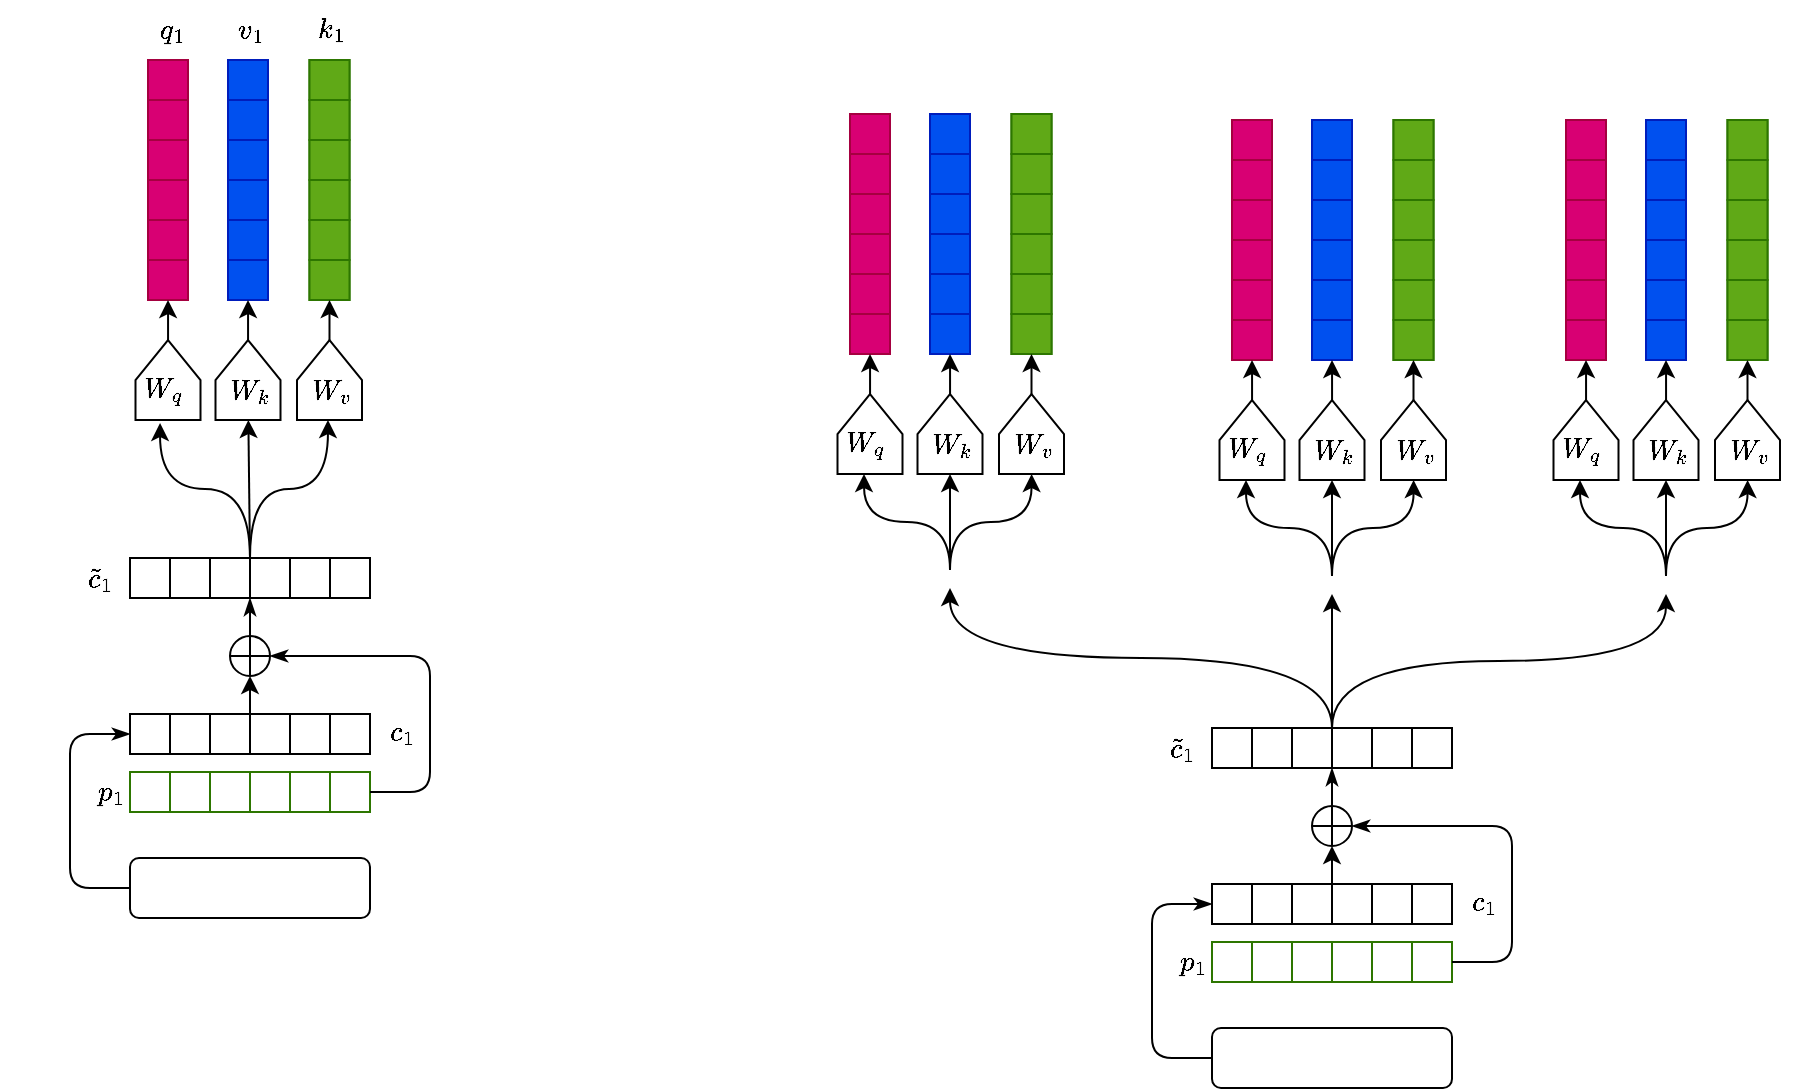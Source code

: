 <mxfile>
    <diagram id="0hqk3zeWQtQj_Qt4gPwC" name="Page-1">
        <mxGraphModel dx="3048" dy="613" grid="0" gridSize="10" guides="1" tooltips="1" connect="1" arrows="1" fold="1" page="1" pageScale="1" pageWidth="850" pageHeight="1100" math="1" shadow="0">
            <root>
                <mxCell id="0"/>
                <mxCell id="1" parent="0"/>
                <mxCell id="57" value="" style="verticalLabelPosition=bottom;verticalAlign=top;html=1;shape=offPageConnector;rounded=0;size=0.5;strokeWidth=1;fillColor=none;rotation=-180;" parent="1" vertex="1">
                    <mxGeometry x="42.75" y="270" width="32.5" height="40" as="geometry"/>
                </mxCell>
                <mxCell id="25" style="edgeStyle=elbowEdgeStyle;html=1;entryX=0;entryY=0.5;entryDx=0;entryDy=0;endArrow=classicThin;endFill=1;exitX=0;exitY=0.5;exitDx=0;exitDy=0;" parent="1" source="2" target="3" edge="1">
                    <mxGeometry relative="1" as="geometry">
                        <Array as="points">
                            <mxPoint x="10" y="510"/>
                        </Array>
                    </mxGeometry>
                </mxCell>
                <mxCell id="2" value="" style="rounded=1;whiteSpace=wrap;html=1;" parent="1" vertex="1">
                    <mxGeometry x="40" y="529" width="120" height="30" as="geometry"/>
                </mxCell>
                <mxCell id="9" value="" style="group" parent="1" vertex="1" connectable="0">
                    <mxGeometry x="40" y="457" width="120" height="20" as="geometry"/>
                </mxCell>
                <mxCell id="3" value="" style="rounded=0;whiteSpace=wrap;html=1;" parent="9" vertex="1">
                    <mxGeometry width="20" height="20" as="geometry"/>
                </mxCell>
                <mxCell id="4" value="" style="rounded=0;whiteSpace=wrap;html=1;" parent="9" vertex="1">
                    <mxGeometry x="20" width="20" height="20" as="geometry"/>
                </mxCell>
                <mxCell id="5" value="" style="rounded=0;whiteSpace=wrap;html=1;" parent="9" vertex="1">
                    <mxGeometry x="40" width="20" height="20" as="geometry"/>
                </mxCell>
                <mxCell id="6" value="" style="rounded=0;whiteSpace=wrap;html=1;" parent="9" vertex="1">
                    <mxGeometry x="60" width="20" height="20" as="geometry"/>
                </mxCell>
                <mxCell id="7" value="" style="rounded=0;whiteSpace=wrap;html=1;" parent="9" vertex="1">
                    <mxGeometry x="80" width="20" height="20" as="geometry"/>
                </mxCell>
                <mxCell id="8" value="" style="rounded=0;whiteSpace=wrap;html=1;" parent="9" vertex="1">
                    <mxGeometry x="100" width="20" height="20" as="geometry"/>
                </mxCell>
                <mxCell id="10" value="" style="group;fillColor=none;fontColor=#ffffff;strokeColor=#2D7600;" parent="1" vertex="1" connectable="0">
                    <mxGeometry x="40" y="486" width="120" height="20" as="geometry"/>
                </mxCell>
                <mxCell id="11" value="" style="rounded=0;whiteSpace=wrap;html=1;fillColor=none;fontColor=#ffffff;strokeColor=#2D7600;" parent="10" vertex="1">
                    <mxGeometry width="20" height="20" as="geometry"/>
                </mxCell>
                <mxCell id="12" value="" style="rounded=0;whiteSpace=wrap;html=1;fillColor=none;fontColor=#ffffff;strokeColor=#2D7600;" parent="10" vertex="1">
                    <mxGeometry x="20" width="20" height="20" as="geometry"/>
                </mxCell>
                <mxCell id="13" value="" style="rounded=0;whiteSpace=wrap;html=1;fillColor=none;fontColor=#ffffff;strokeColor=#2D7600;" parent="10" vertex="1">
                    <mxGeometry x="40" width="20" height="20" as="geometry"/>
                </mxCell>
                <mxCell id="14" value="" style="rounded=0;whiteSpace=wrap;html=1;fillColor=none;fontColor=#ffffff;strokeColor=#2D7600;" parent="10" vertex="1">
                    <mxGeometry x="60" width="20" height="20" as="geometry"/>
                </mxCell>
                <mxCell id="15" value="" style="rounded=0;whiteSpace=wrap;html=1;fillColor=none;fontColor=#ffffff;strokeColor=#2D7600;" parent="10" vertex="1">
                    <mxGeometry x="80" width="20" height="20" as="geometry"/>
                </mxCell>
                <mxCell id="16" value="" style="rounded=0;whiteSpace=wrap;html=1;fillColor=none;fontColor=#ffffff;strokeColor=#2D7600;" parent="10" vertex="1">
                    <mxGeometry x="100" width="20" height="20" as="geometry"/>
                </mxCell>
                <mxCell id="20" value="" style="group" parent="1" vertex="1" connectable="0">
                    <mxGeometry x="90" y="418" width="20" height="20" as="geometry"/>
                </mxCell>
                <mxCell id="17" value="" style="ellipse;whiteSpace=wrap;html=1;aspect=fixed;fillColor=none;" parent="20" vertex="1">
                    <mxGeometry width="20" height="20" as="geometry"/>
                </mxCell>
                <mxCell id="18" value="" style="endArrow=none;html=1;entryX=0.5;entryY=0;entryDx=0;entryDy=0;exitX=0.5;exitY=1;exitDx=0;exitDy=0;" parent="20" source="17" target="17" edge="1">
                    <mxGeometry width="50" height="50" relative="1" as="geometry">
                        <mxPoint x="60" y="120" as="sourcePoint"/>
                        <mxPoint x="110" y="70" as="targetPoint"/>
                    </mxGeometry>
                </mxCell>
                <mxCell id="19" value="" style="endArrow=none;html=1;exitX=0;exitY=0.5;exitDx=0;exitDy=0;entryX=1;entryY=0.5;entryDx=0;entryDy=0;" parent="20" source="17" target="17" edge="1">
                    <mxGeometry width="50" height="50" relative="1" as="geometry">
                        <mxPoint x="60" y="120" as="sourcePoint"/>
                        <mxPoint x="110" y="70" as="targetPoint"/>
                    </mxGeometry>
                </mxCell>
                <mxCell id="21" value="" style="endArrow=classic;html=1;exitX=0;exitY=0;exitDx=0;exitDy=0;entryX=0.5;entryY=1;entryDx=0;entryDy=0;" parent="1" source="6" target="17" edge="1">
                    <mxGeometry width="50" height="50" relative="1" as="geometry">
                        <mxPoint x="140" y="400" as="sourcePoint"/>
                        <mxPoint x="100" y="430" as="targetPoint"/>
                    </mxGeometry>
                </mxCell>
                <mxCell id="22" value="" style="endArrow=classicThin;html=1;edgeStyle=elbowEdgeStyle;exitX=1;exitY=0.5;exitDx=0;exitDy=0;entryX=1;entryY=0.5;entryDx=0;entryDy=0;endFill=1;" parent="1" source="16" target="17" edge="1">
                    <mxGeometry width="50" height="50" relative="1" as="geometry">
                        <mxPoint x="140" y="400" as="sourcePoint"/>
                        <mxPoint x="190" y="350" as="targetPoint"/>
                        <Array as="points">
                            <mxPoint x="190" y="470"/>
                        </Array>
                    </mxGeometry>
                </mxCell>
                <mxCell id="26" value="" style="group" parent="1" vertex="1" connectable="0">
                    <mxGeometry x="40" y="360" width="120" height="25" as="geometry"/>
                </mxCell>
                <mxCell id="27" value="" style="rounded=0;whiteSpace=wrap;html=1;" parent="26" vertex="1">
                    <mxGeometry y="19" width="20" height="20" as="geometry"/>
                </mxCell>
                <mxCell id="28" value="" style="rounded=0;whiteSpace=wrap;html=1;" parent="26" vertex="1">
                    <mxGeometry x="20" y="19" width="20" height="20" as="geometry"/>
                </mxCell>
                <mxCell id="29" value="" style="rounded=0;whiteSpace=wrap;html=1;" parent="26" vertex="1">
                    <mxGeometry x="40" y="19" width="20" height="20" as="geometry"/>
                </mxCell>
                <mxCell id="30" value="" style="rounded=0;whiteSpace=wrap;html=1;" parent="26" vertex="1">
                    <mxGeometry x="60" y="19" width="20" height="20" as="geometry"/>
                </mxCell>
                <mxCell id="31" value="" style="rounded=0;whiteSpace=wrap;html=1;" parent="26" vertex="1">
                    <mxGeometry x="80" y="19" width="20" height="20" as="geometry"/>
                </mxCell>
                <mxCell id="32" value="" style="rounded=0;whiteSpace=wrap;html=1;" parent="26" vertex="1">
                    <mxGeometry x="100" y="19" width="20" height="20" as="geometry"/>
                </mxCell>
                <mxCell id="65" value="$$\tilde{c}_1$$" style="text;align=center;verticalAlign=middle;resizable=0;points=[];autosize=1;strokeColor=none;fillColor=none;html=1;" vertex="1" parent="26">
                    <mxGeometry x="-65" y="14" width="100" height="30" as="geometry"/>
                </mxCell>
                <mxCell id="33" style="edgeStyle=orthogonalEdgeStyle;html=1;exitX=0.5;exitY=0;exitDx=0;exitDy=0;entryX=0;entryY=1;entryDx=0;entryDy=0;endArrow=classicThin;endFill=1;" parent="1" source="17" target="30" edge="1">
                    <mxGeometry relative="1" as="geometry"/>
                </mxCell>
                <mxCell id="34" value="" style="group;fillColor=#d80073;fontColor=#ffffff;strokeColor=#A50040;rotation=-90;" parent="1" vertex="1" connectable="0">
                    <mxGeometry x="-1" y="180" width="120" height="20" as="geometry"/>
                </mxCell>
                <mxCell id="35" value="" style="rounded=0;whiteSpace=wrap;html=1;fillColor=#d80073;fontColor=#ffffff;strokeColor=#A50040;rotation=-90;" parent="34" vertex="1">
                    <mxGeometry x="50" y="50" width="20" height="20" as="geometry"/>
                </mxCell>
                <mxCell id="36" value="" style="rounded=0;whiteSpace=wrap;html=1;fillColor=#d80073;fontColor=#ffffff;strokeColor=#A50040;rotation=-90;" parent="34" vertex="1">
                    <mxGeometry x="50" y="30" width="20" height="20" as="geometry"/>
                </mxCell>
                <mxCell id="37" value="" style="rounded=0;whiteSpace=wrap;html=1;fillColor=#d80073;fontColor=#ffffff;strokeColor=#A50040;rotation=-90;" parent="34" vertex="1">
                    <mxGeometry x="50" y="10" width="20" height="20" as="geometry"/>
                </mxCell>
                <mxCell id="38" value="" style="rounded=0;whiteSpace=wrap;html=1;fillColor=#d80073;fontColor=#ffffff;strokeColor=#A50040;rotation=-90;" parent="34" vertex="1">
                    <mxGeometry x="50" y="-10" width="20" height="20" as="geometry"/>
                </mxCell>
                <mxCell id="39" value="" style="rounded=0;whiteSpace=wrap;html=1;fillColor=#d80073;fontColor=#ffffff;strokeColor=#A50040;rotation=-90;" parent="34" vertex="1">
                    <mxGeometry x="50" y="-30" width="20" height="20" as="geometry"/>
                </mxCell>
                <mxCell id="40" value="" style="rounded=0;whiteSpace=wrap;html=1;fillColor=#d80073;fontColor=#ffffff;strokeColor=#A50040;rotation=-90;" parent="34" vertex="1">
                    <mxGeometry x="50" y="-50" width="20" height="20" as="geometry"/>
                </mxCell>
                <mxCell id="58" style="edgeStyle=orthogonalEdgeStyle;curved=1;html=1;entryX=0;entryY=0.5;entryDx=0;entryDy=0;endArrow=classic;endFill=1;" parent="1" source="57" target="35" edge="1">
                    <mxGeometry relative="1" as="geometry"/>
                </mxCell>
                <mxCell id="64" value="$$W_q$$" style="text;align=center;verticalAlign=middle;resizable=0;points=[];autosize=1;strokeColor=none;fillColor=none;html=1;" parent="1" vertex="1">
                    <mxGeometry x="21" y="280" width="70" height="30" as="geometry"/>
                </mxCell>
                <mxCell id="66" value="$${c}_1$$" style="text;align=center;verticalAlign=middle;resizable=0;points=[];autosize=1;strokeColor=none;fillColor=none;html=1;" vertex="1" parent="1">
                    <mxGeometry x="136" y="451" width="80" height="30" as="geometry"/>
                </mxCell>
                <mxCell id="67" value="$${p}_1$$" style="text;align=center;verticalAlign=middle;resizable=0;points=[];autosize=1;strokeColor=none;fillColor=none;html=1;" vertex="1" parent="1">
                    <mxGeometry x="-10" y="481" width="80" height="30" as="geometry"/>
                </mxCell>
                <mxCell id="69" value="" style="group;fillColor=#0050ef;fontColor=#ffffff;strokeColor=#001DBC;rotation=-90;" vertex="1" connectable="0" parent="1">
                    <mxGeometry x="39" y="180" width="120" height="20" as="geometry"/>
                </mxCell>
                <mxCell id="70" value="" style="rounded=0;whiteSpace=wrap;html=1;fillColor=#0050ef;fontColor=#ffffff;strokeColor=#001DBC;rotation=-90;" vertex="1" parent="69">
                    <mxGeometry x="50" y="50" width="20" height="20" as="geometry"/>
                </mxCell>
                <mxCell id="71" value="" style="rounded=0;whiteSpace=wrap;html=1;fillColor=#0050ef;fontColor=#ffffff;strokeColor=#001DBC;rotation=-90;" vertex="1" parent="69">
                    <mxGeometry x="50" y="30" width="20" height="20" as="geometry"/>
                </mxCell>
                <mxCell id="72" value="" style="rounded=0;whiteSpace=wrap;html=1;fillColor=#0050ef;fontColor=#ffffff;strokeColor=#001DBC;rotation=-90;" vertex="1" parent="69">
                    <mxGeometry x="50" y="10" width="20" height="20" as="geometry"/>
                </mxCell>
                <mxCell id="73" value="" style="rounded=0;whiteSpace=wrap;html=1;fillColor=#0050ef;fontColor=#ffffff;strokeColor=#001DBC;rotation=-90;" vertex="1" parent="69">
                    <mxGeometry x="50" y="-10" width="20" height="20" as="geometry"/>
                </mxCell>
                <mxCell id="74" value="" style="rounded=0;whiteSpace=wrap;html=1;fillColor=#0050ef;fontColor=#ffffff;strokeColor=#001DBC;rotation=-90;" vertex="1" parent="69">
                    <mxGeometry x="50" y="-30" width="20" height="20" as="geometry"/>
                </mxCell>
                <mxCell id="75" value="" style="rounded=0;whiteSpace=wrap;html=1;fillColor=#0050ef;fontColor=#ffffff;strokeColor=#001DBC;rotation=-90;" vertex="1" parent="69">
                    <mxGeometry x="50" y="-50" width="20" height="20" as="geometry"/>
                </mxCell>
                <mxCell id="76" style="edgeStyle=orthogonalEdgeStyle;curved=1;html=1;entryX=0;entryY=0.5;entryDx=0;entryDy=0;endArrow=classic;endFill=1;" edge="1" parent="1" source="77" target="70">
                    <mxGeometry relative="1" as="geometry"/>
                </mxCell>
                <mxCell id="77" value="" style="verticalLabelPosition=bottom;verticalAlign=top;html=1;shape=offPageConnector;rounded=0;size=0.5;strokeWidth=1;fillColor=none;rotation=-180;" vertex="1" parent="1">
                    <mxGeometry x="82.75" y="270" width="32.5" height="40" as="geometry"/>
                </mxCell>
                <mxCell id="78" value="" style="group;fillColor=#60a917;fontColor=#ffffff;strokeColor=#2D7600;rotation=-90;" vertex="1" connectable="0" parent="1">
                    <mxGeometry x="79.75" y="180" width="120" height="20" as="geometry"/>
                </mxCell>
                <mxCell id="79" value="" style="rounded=0;whiteSpace=wrap;html=1;fillColor=#60a917;fontColor=#ffffff;strokeColor=#2D7600;rotation=-90;" vertex="1" parent="78">
                    <mxGeometry x="50" y="50" width="20" height="20" as="geometry"/>
                </mxCell>
                <mxCell id="80" value="" style="rounded=0;whiteSpace=wrap;html=1;fillColor=#60a917;fontColor=#ffffff;strokeColor=#2D7600;rotation=-90;" vertex="1" parent="78">
                    <mxGeometry x="50" y="30" width="20" height="20" as="geometry"/>
                </mxCell>
                <mxCell id="81" value="" style="rounded=0;whiteSpace=wrap;html=1;fillColor=#60a917;fontColor=#ffffff;strokeColor=#2D7600;rotation=-90;" vertex="1" parent="78">
                    <mxGeometry x="50" y="10" width="20" height="20" as="geometry"/>
                </mxCell>
                <mxCell id="82" value="" style="rounded=0;whiteSpace=wrap;html=1;fillColor=#60a917;fontColor=#ffffff;strokeColor=#2D7600;rotation=-90;" vertex="1" parent="78">
                    <mxGeometry x="50" y="-10" width="20" height="20" as="geometry"/>
                </mxCell>
                <mxCell id="83" value="" style="rounded=0;whiteSpace=wrap;html=1;fillColor=#60a917;fontColor=#ffffff;strokeColor=#2D7600;rotation=-90;" vertex="1" parent="78">
                    <mxGeometry x="50" y="-30" width="20" height="20" as="geometry"/>
                </mxCell>
                <mxCell id="84" value="" style="rounded=0;whiteSpace=wrap;html=1;fillColor=#60a917;fontColor=#ffffff;strokeColor=#2D7600;rotation=-90;" vertex="1" parent="78">
                    <mxGeometry x="50" y="-50" width="20" height="20" as="geometry"/>
                </mxCell>
                <mxCell id="85" style="edgeStyle=orthogonalEdgeStyle;curved=1;html=1;entryX=0;entryY=0.5;entryDx=0;entryDy=0;endArrow=classic;endFill=1;" edge="1" parent="1" source="86" target="79">
                    <mxGeometry relative="1" as="geometry"/>
                </mxCell>
                <mxCell id="86" value="" style="verticalLabelPosition=bottom;verticalAlign=top;html=1;shape=offPageConnector;rounded=0;size=0.5;strokeWidth=1;fillColor=none;rotation=-180;" vertex="1" parent="1">
                    <mxGeometry x="123.5" y="270" width="32.5" height="40" as="geometry"/>
                </mxCell>
                <mxCell id="87" value="$$W_k$$" style="text;align=center;verticalAlign=middle;resizable=0;points=[];autosize=1;strokeColor=none;fillColor=none;html=1;" vertex="1" parent="1">
                    <mxGeometry x="64" y="280" width="70" height="30" as="geometry"/>
                </mxCell>
                <mxCell id="88" value="$$W_v$$" style="text;align=center;verticalAlign=middle;resizable=0;points=[];autosize=1;strokeColor=none;fillColor=none;html=1;" vertex="1" parent="1">
                    <mxGeometry x="104.75" y="280" width="70" height="30" as="geometry"/>
                </mxCell>
                <mxCell id="89" value="" style="curved=1;endArrow=classic;html=1;exitX=0;exitY=0;exitDx=0;exitDy=0;entryX=0.486;entryY=1.05;entryDx=0;entryDy=0;entryPerimeter=0;edgeStyle=orthogonalEdgeStyle;" edge="1" parent="1" source="30" target="64">
                    <mxGeometry width="50" height="50" relative="1" as="geometry">
                        <mxPoint x="150" y="300" as="sourcePoint"/>
                        <mxPoint x="200" y="250" as="targetPoint"/>
                    </mxGeometry>
                </mxCell>
                <mxCell id="90" value="" style="endArrow=classic;html=1;exitX=0;exitY=0;exitDx=0;exitDy=0;" edge="1" parent="1" source="30" target="87">
                    <mxGeometry width="50" height="50" relative="1" as="geometry">
                        <mxPoint x="141" y="377.5" as="sourcePoint"/>
                        <mxPoint x="110" y="310" as="targetPoint"/>
                    </mxGeometry>
                </mxCell>
                <mxCell id="91" style="edgeStyle=orthogonalEdgeStyle;curved=1;html=1;exitX=0;exitY=0;exitDx=0;exitDy=0;entryX=0.489;entryY=1;entryDx=0;entryDy=0;entryPerimeter=0;endArrow=classic;endFill=1;" edge="1" parent="1" source="30" target="88">
                    <mxGeometry relative="1" as="geometry"/>
                </mxCell>
                <mxCell id="135" value="$${q}_1$$" style="text;align=center;verticalAlign=middle;resizable=0;points=[];autosize=1;strokeColor=none;fillColor=none;html=1;" vertex="1" parent="1">
                    <mxGeometry x="21" y="100" width="80" height="30" as="geometry"/>
                </mxCell>
                <mxCell id="201" value="" style="group" vertex="1" connectable="0" parent="1">
                    <mxGeometry x="730" y="160" width="153.75" height="237" as="geometry"/>
                </mxCell>
                <mxCell id="93" value="" style="verticalLabelPosition=bottom;verticalAlign=top;html=1;shape=offPageConnector;rounded=0;size=0.5;strokeWidth=1;fillColor=none;rotation=-180;" vertex="1" parent="201">
                    <mxGeometry x="21.75" y="140" width="32.5" height="40" as="geometry"/>
                </mxCell>
                <mxCell id="125" value="" style="group;fillColor=#d80073;fontColor=#ffffff;strokeColor=#A50040;rotation=-90;" vertex="1" connectable="0" parent="201">
                    <mxGeometry x="-22" y="50" width="120" height="20" as="geometry"/>
                </mxCell>
                <mxCell id="126" value="" style="rounded=0;whiteSpace=wrap;html=1;fillColor=#d80073;fontColor=#ffffff;strokeColor=#A50040;rotation=-90;" vertex="1" parent="125">
                    <mxGeometry x="50" y="50" width="20" height="20" as="geometry"/>
                </mxCell>
                <mxCell id="127" value="" style="rounded=0;whiteSpace=wrap;html=1;fillColor=#d80073;fontColor=#ffffff;strokeColor=#A50040;rotation=-90;" vertex="1" parent="125">
                    <mxGeometry x="50" y="30" width="20" height="20" as="geometry"/>
                </mxCell>
                <mxCell id="128" value="" style="rounded=0;whiteSpace=wrap;html=1;fillColor=#d80073;fontColor=#ffffff;strokeColor=#A50040;rotation=-90;" vertex="1" parent="125">
                    <mxGeometry x="50" y="10" width="20" height="20" as="geometry"/>
                </mxCell>
                <mxCell id="129" value="" style="rounded=0;whiteSpace=wrap;html=1;fillColor=#d80073;fontColor=#ffffff;strokeColor=#A50040;rotation=-90;" vertex="1" parent="125">
                    <mxGeometry x="50" y="-10" width="20" height="20" as="geometry"/>
                </mxCell>
                <mxCell id="130" value="" style="rounded=0;whiteSpace=wrap;html=1;fillColor=#d80073;fontColor=#ffffff;strokeColor=#A50040;rotation=-90;" vertex="1" parent="125">
                    <mxGeometry x="50" y="-30" width="20" height="20" as="geometry"/>
                </mxCell>
                <mxCell id="131" value="" style="rounded=0;whiteSpace=wrap;html=1;fillColor=#d80073;fontColor=#ffffff;strokeColor=#A50040;rotation=-90;" vertex="1" parent="125">
                    <mxGeometry x="50" y="-50" width="20" height="20" as="geometry"/>
                </mxCell>
                <mxCell id="132" style="edgeStyle=orthogonalEdgeStyle;curved=1;html=1;entryX=0;entryY=0.5;entryDx=0;entryDy=0;endArrow=classic;endFill=1;" edge="1" parent="201" source="93" target="126">
                    <mxGeometry relative="1" as="geometry"/>
                </mxCell>
                <mxCell id="133" value="$$W_q$$" style="text;align=center;verticalAlign=middle;resizable=0;points=[];autosize=1;strokeColor=none;fillColor=none;html=1;" vertex="1" parent="201">
                    <mxGeometry y="150" width="70" height="30" as="geometry"/>
                </mxCell>
                <mxCell id="136" value="" style="group;fillColor=#0050ef;fontColor=#ffffff;strokeColor=#001DBC;rotation=-90;" vertex="1" connectable="0" parent="201">
                    <mxGeometry x="18" y="50" width="120" height="20" as="geometry"/>
                </mxCell>
                <mxCell id="137" value="" style="rounded=0;whiteSpace=wrap;html=1;fillColor=#0050ef;fontColor=#ffffff;strokeColor=#001DBC;rotation=-90;" vertex="1" parent="136">
                    <mxGeometry x="50" y="50" width="20" height="20" as="geometry"/>
                </mxCell>
                <mxCell id="138" value="" style="rounded=0;whiteSpace=wrap;html=1;fillColor=#0050ef;fontColor=#ffffff;strokeColor=#001DBC;rotation=-90;" vertex="1" parent="136">
                    <mxGeometry x="50" y="30" width="20" height="20" as="geometry"/>
                </mxCell>
                <mxCell id="139" value="" style="rounded=0;whiteSpace=wrap;html=1;fillColor=#0050ef;fontColor=#ffffff;strokeColor=#001DBC;rotation=-90;" vertex="1" parent="136">
                    <mxGeometry x="50" y="10" width="20" height="20" as="geometry"/>
                </mxCell>
                <mxCell id="140" value="" style="rounded=0;whiteSpace=wrap;html=1;fillColor=#0050ef;fontColor=#ffffff;strokeColor=#001DBC;rotation=-90;" vertex="1" parent="136">
                    <mxGeometry x="50" y="-10" width="20" height="20" as="geometry"/>
                </mxCell>
                <mxCell id="141" value="" style="rounded=0;whiteSpace=wrap;html=1;fillColor=#0050ef;fontColor=#ffffff;strokeColor=#001DBC;rotation=-90;" vertex="1" parent="136">
                    <mxGeometry x="50" y="-30" width="20" height="20" as="geometry"/>
                </mxCell>
                <mxCell id="142" value="" style="rounded=0;whiteSpace=wrap;html=1;fillColor=#0050ef;fontColor=#ffffff;strokeColor=#001DBC;rotation=-90;" vertex="1" parent="136">
                    <mxGeometry x="50" y="-50" width="20" height="20" as="geometry"/>
                </mxCell>
                <mxCell id="143" style="edgeStyle=orthogonalEdgeStyle;curved=1;html=1;entryX=0;entryY=0.5;entryDx=0;entryDy=0;endArrow=classic;endFill=1;" edge="1" parent="201" source="144" target="137">
                    <mxGeometry relative="1" as="geometry"/>
                </mxCell>
                <mxCell id="144" value="" style="verticalLabelPosition=bottom;verticalAlign=top;html=1;shape=offPageConnector;rounded=0;size=0.5;strokeWidth=1;fillColor=none;rotation=-180;" vertex="1" parent="201">
                    <mxGeometry x="61.75" y="140" width="32.5" height="40" as="geometry"/>
                </mxCell>
                <mxCell id="145" value="" style="group;fillColor=#60a917;fontColor=#ffffff;strokeColor=#2D7600;rotation=-90;" vertex="1" connectable="0" parent="201">
                    <mxGeometry x="58.75" y="50" width="120" height="20" as="geometry"/>
                </mxCell>
                <mxCell id="146" value="" style="rounded=0;whiteSpace=wrap;html=1;fillColor=#60a917;fontColor=#ffffff;strokeColor=#2D7600;rotation=-90;" vertex="1" parent="145">
                    <mxGeometry x="50" y="50" width="20" height="20" as="geometry"/>
                </mxCell>
                <mxCell id="147" value="" style="rounded=0;whiteSpace=wrap;html=1;fillColor=#60a917;fontColor=#ffffff;strokeColor=#2D7600;rotation=-90;" vertex="1" parent="145">
                    <mxGeometry x="50" y="30" width="20" height="20" as="geometry"/>
                </mxCell>
                <mxCell id="148" value="" style="rounded=0;whiteSpace=wrap;html=1;fillColor=#60a917;fontColor=#ffffff;strokeColor=#2D7600;rotation=-90;" vertex="1" parent="145">
                    <mxGeometry x="50" y="10" width="20" height="20" as="geometry"/>
                </mxCell>
                <mxCell id="149" value="" style="rounded=0;whiteSpace=wrap;html=1;fillColor=#60a917;fontColor=#ffffff;strokeColor=#2D7600;rotation=-90;" vertex="1" parent="145">
                    <mxGeometry x="50" y="-10" width="20" height="20" as="geometry"/>
                </mxCell>
                <mxCell id="150" value="" style="rounded=0;whiteSpace=wrap;html=1;fillColor=#60a917;fontColor=#ffffff;strokeColor=#2D7600;rotation=-90;" vertex="1" parent="145">
                    <mxGeometry x="50" y="-30" width="20" height="20" as="geometry"/>
                </mxCell>
                <mxCell id="151" value="" style="rounded=0;whiteSpace=wrap;html=1;fillColor=#60a917;fontColor=#ffffff;strokeColor=#2D7600;rotation=-90;" vertex="1" parent="145">
                    <mxGeometry x="50" y="-50" width="20" height="20" as="geometry"/>
                </mxCell>
                <mxCell id="152" style="edgeStyle=orthogonalEdgeStyle;curved=1;html=1;entryX=0;entryY=0.5;entryDx=0;entryDy=0;endArrow=classic;endFill=1;" edge="1" parent="201" source="153" target="146">
                    <mxGeometry relative="1" as="geometry"/>
                </mxCell>
                <mxCell id="153" value="" style="verticalLabelPosition=bottom;verticalAlign=top;html=1;shape=offPageConnector;rounded=0;size=0.5;strokeWidth=1;fillColor=none;rotation=-180;" vertex="1" parent="201">
                    <mxGeometry x="102.5" y="140" width="32.5" height="40" as="geometry"/>
                </mxCell>
                <mxCell id="154" value="$$W_k$$" style="text;align=center;verticalAlign=middle;resizable=0;points=[];autosize=1;strokeColor=none;fillColor=none;html=1;" vertex="1" parent="201">
                    <mxGeometry x="43" y="150" width="70" height="30" as="geometry"/>
                </mxCell>
                <mxCell id="155" value="$$W_v$$" style="text;align=center;verticalAlign=middle;resizable=0;points=[];autosize=1;strokeColor=none;fillColor=none;html=1;" vertex="1" parent="201">
                    <mxGeometry x="83.75" y="150" width="70" height="30" as="geometry"/>
                </mxCell>
                <mxCell id="156" value="" style="curved=1;endArrow=classic;html=1;exitX=0.5;exitY=0;exitDx=0;exitDy=0;edgeStyle=orthogonalEdgeStyle;startArrow=none;" edge="1" parent="201" source="161" target="133">
                    <mxGeometry width="50" height="50" relative="1" as="geometry">
                        <mxPoint x="79" y="249" as="sourcePoint"/>
                        <mxPoint x="179" y="120" as="targetPoint"/>
                    </mxGeometry>
                </mxCell>
                <mxCell id="157" value="" style="endArrow=classic;html=1;exitX=0.5;exitY=0;exitDx=0;exitDy=0;" edge="1" parent="201" source="161" target="154">
                    <mxGeometry width="50" height="50" relative="1" as="geometry">
                        <mxPoint x="79" y="249" as="sourcePoint"/>
                        <mxPoint x="89" y="180" as="targetPoint"/>
                    </mxGeometry>
                </mxCell>
                <mxCell id="161" value="" style="ellipse;whiteSpace=wrap;html=1;aspect=fixed;strokeColor=#FFFFFF;strokeWidth=1;fillColor=none;" vertex="1" parent="201">
                    <mxGeometry x="73.5" y="228" width="9" height="9" as="geometry"/>
                </mxCell>
                <mxCell id="165" value="" style="curved=1;endArrow=classic;html=1;exitX=0.5;exitY=0;exitDx=0;exitDy=0;edgeStyle=orthogonalEdgeStyle;startArrow=none;" edge="1" parent="201" source="161" target="155">
                    <mxGeometry width="50" height="50" relative="1" as="geometry">
                        <mxPoint x="161" y="228" as="sourcePoint"/>
                        <mxPoint x="118" y="200" as="targetPoint"/>
                    </mxGeometry>
                </mxCell>
                <mxCell id="202" value="" style="group" vertex="1" connectable="0" parent="1">
                    <mxGeometry x="372" y="157" width="153.75" height="237" as="geometry"/>
                </mxCell>
                <mxCell id="203" value="" style="verticalLabelPosition=bottom;verticalAlign=top;html=1;shape=offPageConnector;rounded=0;size=0.5;strokeWidth=1;fillColor=none;rotation=-180;" vertex="1" parent="202">
                    <mxGeometry x="21.75" y="140" width="32.5" height="40" as="geometry"/>
                </mxCell>
                <mxCell id="204" value="" style="group;fillColor=#d80073;fontColor=#ffffff;strokeColor=#A50040;rotation=-90;" vertex="1" connectable="0" parent="202">
                    <mxGeometry x="-22" y="50" width="120" height="20" as="geometry"/>
                </mxCell>
                <mxCell id="205" value="" style="rounded=0;whiteSpace=wrap;html=1;fillColor=#d80073;fontColor=#ffffff;strokeColor=#A50040;rotation=-90;" vertex="1" parent="204">
                    <mxGeometry x="50" y="50" width="20" height="20" as="geometry"/>
                </mxCell>
                <mxCell id="206" value="" style="rounded=0;whiteSpace=wrap;html=1;fillColor=#d80073;fontColor=#ffffff;strokeColor=#A50040;rotation=-90;" vertex="1" parent="204">
                    <mxGeometry x="50" y="30" width="20" height="20" as="geometry"/>
                </mxCell>
                <mxCell id="207" value="" style="rounded=0;whiteSpace=wrap;html=1;fillColor=#d80073;fontColor=#ffffff;strokeColor=#A50040;rotation=-90;" vertex="1" parent="204">
                    <mxGeometry x="50" y="10" width="20" height="20" as="geometry"/>
                </mxCell>
                <mxCell id="208" value="" style="rounded=0;whiteSpace=wrap;html=1;fillColor=#d80073;fontColor=#ffffff;strokeColor=#A50040;rotation=-90;" vertex="1" parent="204">
                    <mxGeometry x="50" y="-10" width="20" height="20" as="geometry"/>
                </mxCell>
                <mxCell id="209" value="" style="rounded=0;whiteSpace=wrap;html=1;fillColor=#d80073;fontColor=#ffffff;strokeColor=#A50040;rotation=-90;" vertex="1" parent="204">
                    <mxGeometry x="50" y="-30" width="20" height="20" as="geometry"/>
                </mxCell>
                <mxCell id="210" value="" style="rounded=0;whiteSpace=wrap;html=1;fillColor=#d80073;fontColor=#ffffff;strokeColor=#A50040;rotation=-90;" vertex="1" parent="204">
                    <mxGeometry x="50" y="-50" width="20" height="20" as="geometry"/>
                </mxCell>
                <mxCell id="211" style="edgeStyle=orthogonalEdgeStyle;curved=1;html=1;entryX=0;entryY=0.5;entryDx=0;entryDy=0;endArrow=classic;endFill=1;" edge="1" parent="202" source="203" target="205">
                    <mxGeometry relative="1" as="geometry"/>
                </mxCell>
                <mxCell id="212" value="$$W_q$$" style="text;align=center;verticalAlign=middle;resizable=0;points=[];autosize=1;strokeColor=none;fillColor=none;html=1;" vertex="1" parent="202">
                    <mxGeometry y="150" width="70" height="30" as="geometry"/>
                </mxCell>
                <mxCell id="213" value="" style="group;fillColor=#0050ef;fontColor=#ffffff;strokeColor=#001DBC;rotation=-90;" vertex="1" connectable="0" parent="202">
                    <mxGeometry x="18" y="50" width="120" height="20" as="geometry"/>
                </mxCell>
                <mxCell id="214" value="" style="rounded=0;whiteSpace=wrap;html=1;fillColor=#0050ef;fontColor=#ffffff;strokeColor=#001DBC;rotation=-90;" vertex="1" parent="213">
                    <mxGeometry x="50" y="50" width="20" height="20" as="geometry"/>
                </mxCell>
                <mxCell id="215" value="" style="rounded=0;whiteSpace=wrap;html=1;fillColor=#0050ef;fontColor=#ffffff;strokeColor=#001DBC;rotation=-90;" vertex="1" parent="213">
                    <mxGeometry x="50" y="30" width="20" height="20" as="geometry"/>
                </mxCell>
                <mxCell id="216" value="" style="rounded=0;whiteSpace=wrap;html=1;fillColor=#0050ef;fontColor=#ffffff;strokeColor=#001DBC;rotation=-90;" vertex="1" parent="213">
                    <mxGeometry x="50" y="10" width="20" height="20" as="geometry"/>
                </mxCell>
                <mxCell id="217" value="" style="rounded=0;whiteSpace=wrap;html=1;fillColor=#0050ef;fontColor=#ffffff;strokeColor=#001DBC;rotation=-90;" vertex="1" parent="213">
                    <mxGeometry x="50" y="-10" width="20" height="20" as="geometry"/>
                </mxCell>
                <mxCell id="218" value="" style="rounded=0;whiteSpace=wrap;html=1;fillColor=#0050ef;fontColor=#ffffff;strokeColor=#001DBC;rotation=-90;" vertex="1" parent="213">
                    <mxGeometry x="50" y="-30" width="20" height="20" as="geometry"/>
                </mxCell>
                <mxCell id="219" value="" style="rounded=0;whiteSpace=wrap;html=1;fillColor=#0050ef;fontColor=#ffffff;strokeColor=#001DBC;rotation=-90;" vertex="1" parent="213">
                    <mxGeometry x="50" y="-50" width="20" height="20" as="geometry"/>
                </mxCell>
                <mxCell id="220" style="edgeStyle=orthogonalEdgeStyle;curved=1;html=1;entryX=0;entryY=0.5;entryDx=0;entryDy=0;endArrow=classic;endFill=1;" edge="1" parent="202" source="221" target="214">
                    <mxGeometry relative="1" as="geometry"/>
                </mxCell>
                <mxCell id="221" value="" style="verticalLabelPosition=bottom;verticalAlign=top;html=1;shape=offPageConnector;rounded=0;size=0.5;strokeWidth=1;fillColor=none;rotation=-180;" vertex="1" parent="202">
                    <mxGeometry x="61.75" y="140" width="32.5" height="40" as="geometry"/>
                </mxCell>
                <mxCell id="222" value="" style="group;fillColor=#60a917;fontColor=#ffffff;strokeColor=#2D7600;rotation=-90;" vertex="1" connectable="0" parent="202">
                    <mxGeometry x="58.75" y="50" width="120" height="20" as="geometry"/>
                </mxCell>
                <mxCell id="223" value="" style="rounded=0;whiteSpace=wrap;html=1;fillColor=#60a917;fontColor=#ffffff;strokeColor=#2D7600;rotation=-90;" vertex="1" parent="222">
                    <mxGeometry x="50" y="50" width="20" height="20" as="geometry"/>
                </mxCell>
                <mxCell id="224" value="" style="rounded=0;whiteSpace=wrap;html=1;fillColor=#60a917;fontColor=#ffffff;strokeColor=#2D7600;rotation=-90;" vertex="1" parent="222">
                    <mxGeometry x="50" y="30" width="20" height="20" as="geometry"/>
                </mxCell>
                <mxCell id="225" value="" style="rounded=0;whiteSpace=wrap;html=1;fillColor=#60a917;fontColor=#ffffff;strokeColor=#2D7600;rotation=-90;" vertex="1" parent="222">
                    <mxGeometry x="50" y="10" width="20" height="20" as="geometry"/>
                </mxCell>
                <mxCell id="226" value="" style="rounded=0;whiteSpace=wrap;html=1;fillColor=#60a917;fontColor=#ffffff;strokeColor=#2D7600;rotation=-90;" vertex="1" parent="222">
                    <mxGeometry x="50" y="-10" width="20" height="20" as="geometry"/>
                </mxCell>
                <mxCell id="227" value="" style="rounded=0;whiteSpace=wrap;html=1;fillColor=#60a917;fontColor=#ffffff;strokeColor=#2D7600;rotation=-90;" vertex="1" parent="222">
                    <mxGeometry x="50" y="-30" width="20" height="20" as="geometry"/>
                </mxCell>
                <mxCell id="228" value="" style="rounded=0;whiteSpace=wrap;html=1;fillColor=#60a917;fontColor=#ffffff;strokeColor=#2D7600;rotation=-90;" vertex="1" parent="222">
                    <mxGeometry x="50" y="-50" width="20" height="20" as="geometry"/>
                </mxCell>
                <mxCell id="229" style="edgeStyle=orthogonalEdgeStyle;curved=1;html=1;entryX=0;entryY=0.5;entryDx=0;entryDy=0;endArrow=classic;endFill=1;" edge="1" parent="202" source="230" target="223">
                    <mxGeometry relative="1" as="geometry"/>
                </mxCell>
                <mxCell id="230" value="" style="verticalLabelPosition=bottom;verticalAlign=top;html=1;shape=offPageConnector;rounded=0;size=0.5;strokeWidth=1;fillColor=none;rotation=-180;" vertex="1" parent="202">
                    <mxGeometry x="102.5" y="140" width="32.5" height="40" as="geometry"/>
                </mxCell>
                <mxCell id="231" value="$$W_k$$" style="text;align=center;verticalAlign=middle;resizable=0;points=[];autosize=1;strokeColor=none;fillColor=none;html=1;" vertex="1" parent="202">
                    <mxGeometry x="43" y="150" width="70" height="30" as="geometry"/>
                </mxCell>
                <mxCell id="232" value="$$W_v$$" style="text;align=center;verticalAlign=middle;resizable=0;points=[];autosize=1;strokeColor=none;fillColor=none;html=1;" vertex="1" parent="202">
                    <mxGeometry x="83.75" y="150" width="70" height="30" as="geometry"/>
                </mxCell>
                <mxCell id="233" value="" style="curved=1;endArrow=classic;html=1;exitX=0.5;exitY=0;exitDx=0;exitDy=0;edgeStyle=orthogonalEdgeStyle;startArrow=none;" edge="1" parent="202" source="235" target="212">
                    <mxGeometry width="50" height="50" relative="1" as="geometry">
                        <mxPoint x="79" y="249" as="sourcePoint"/>
                        <mxPoint x="179" y="120" as="targetPoint"/>
                    </mxGeometry>
                </mxCell>
                <mxCell id="234" value="" style="endArrow=classic;html=1;exitX=0.5;exitY=0;exitDx=0;exitDy=0;" edge="1" parent="202" source="235" target="231">
                    <mxGeometry width="50" height="50" relative="1" as="geometry">
                        <mxPoint x="79" y="249" as="sourcePoint"/>
                        <mxPoint x="89" y="180" as="targetPoint"/>
                    </mxGeometry>
                </mxCell>
                <mxCell id="235" value="" style="ellipse;whiteSpace=wrap;html=1;aspect=fixed;strokeColor=#FFFFFF;strokeWidth=1;fillColor=none;" vertex="1" parent="202">
                    <mxGeometry x="73.5" y="228" width="9" height="9" as="geometry"/>
                </mxCell>
                <mxCell id="236" value="" style="curved=1;endArrow=classic;html=1;exitX=0.5;exitY=0;exitDx=0;exitDy=0;edgeStyle=orthogonalEdgeStyle;startArrow=none;" edge="1" parent="202" source="235" target="232">
                    <mxGeometry width="50" height="50" relative="1" as="geometry">
                        <mxPoint x="161" y="228" as="sourcePoint"/>
                        <mxPoint x="118" y="200" as="targetPoint"/>
                    </mxGeometry>
                </mxCell>
                <mxCell id="237" value="" style="group" vertex="1" connectable="0" parent="1">
                    <mxGeometry x="563" y="160" width="153.75" height="237" as="geometry"/>
                </mxCell>
                <mxCell id="238" value="" style="verticalLabelPosition=bottom;verticalAlign=top;html=1;shape=offPageConnector;rounded=0;size=0.5;strokeWidth=1;fillColor=none;rotation=-180;" vertex="1" parent="237">
                    <mxGeometry x="21.75" y="140" width="32.5" height="40" as="geometry"/>
                </mxCell>
                <mxCell id="239" value="" style="group;fillColor=#d80073;fontColor=#ffffff;strokeColor=#A50040;rotation=-90;" vertex="1" connectable="0" parent="237">
                    <mxGeometry x="-22" y="50" width="120" height="20" as="geometry"/>
                </mxCell>
                <mxCell id="240" value="" style="rounded=0;whiteSpace=wrap;html=1;fillColor=#d80073;fontColor=#ffffff;strokeColor=#A50040;rotation=-90;" vertex="1" parent="239">
                    <mxGeometry x="50" y="50" width="20" height="20" as="geometry"/>
                </mxCell>
                <mxCell id="241" value="" style="rounded=0;whiteSpace=wrap;html=1;fillColor=#d80073;fontColor=#ffffff;strokeColor=#A50040;rotation=-90;" vertex="1" parent="239">
                    <mxGeometry x="50" y="30" width="20" height="20" as="geometry"/>
                </mxCell>
                <mxCell id="242" value="" style="rounded=0;whiteSpace=wrap;html=1;fillColor=#d80073;fontColor=#ffffff;strokeColor=#A50040;rotation=-90;" vertex="1" parent="239">
                    <mxGeometry x="50" y="10" width="20" height="20" as="geometry"/>
                </mxCell>
                <mxCell id="243" value="" style="rounded=0;whiteSpace=wrap;html=1;fillColor=#d80073;fontColor=#ffffff;strokeColor=#A50040;rotation=-90;" vertex="1" parent="239">
                    <mxGeometry x="50" y="-10" width="20" height="20" as="geometry"/>
                </mxCell>
                <mxCell id="244" value="" style="rounded=0;whiteSpace=wrap;html=1;fillColor=#d80073;fontColor=#ffffff;strokeColor=#A50040;rotation=-90;" vertex="1" parent="239">
                    <mxGeometry x="50" y="-30" width="20" height="20" as="geometry"/>
                </mxCell>
                <mxCell id="245" value="" style="rounded=0;whiteSpace=wrap;html=1;fillColor=#d80073;fontColor=#ffffff;strokeColor=#A50040;rotation=-90;" vertex="1" parent="239">
                    <mxGeometry x="50" y="-50" width="20" height="20" as="geometry"/>
                </mxCell>
                <mxCell id="246" style="edgeStyle=orthogonalEdgeStyle;curved=1;html=1;entryX=0;entryY=0.5;entryDx=0;entryDy=0;endArrow=classic;endFill=1;" edge="1" parent="237" source="238" target="240">
                    <mxGeometry relative="1" as="geometry"/>
                </mxCell>
                <mxCell id="247" value="$$W_q$$" style="text;align=center;verticalAlign=middle;resizable=0;points=[];autosize=1;strokeColor=none;fillColor=none;html=1;" vertex="1" parent="237">
                    <mxGeometry y="150" width="70" height="30" as="geometry"/>
                </mxCell>
                <mxCell id="248" value="" style="group;fillColor=#0050ef;fontColor=#ffffff;strokeColor=#001DBC;rotation=-90;" vertex="1" connectable="0" parent="237">
                    <mxGeometry x="18" y="50" width="120" height="20" as="geometry"/>
                </mxCell>
                <mxCell id="249" value="" style="rounded=0;whiteSpace=wrap;html=1;fillColor=#0050ef;fontColor=#ffffff;strokeColor=#001DBC;rotation=-90;" vertex="1" parent="248">
                    <mxGeometry x="50" y="50" width="20" height="20" as="geometry"/>
                </mxCell>
                <mxCell id="250" value="" style="rounded=0;whiteSpace=wrap;html=1;fillColor=#0050ef;fontColor=#ffffff;strokeColor=#001DBC;rotation=-90;" vertex="1" parent="248">
                    <mxGeometry x="50" y="30" width="20" height="20" as="geometry"/>
                </mxCell>
                <mxCell id="251" value="" style="rounded=0;whiteSpace=wrap;html=1;fillColor=#0050ef;fontColor=#ffffff;strokeColor=#001DBC;rotation=-90;" vertex="1" parent="248">
                    <mxGeometry x="50" y="10" width="20" height="20" as="geometry"/>
                </mxCell>
                <mxCell id="252" value="" style="rounded=0;whiteSpace=wrap;html=1;fillColor=#0050ef;fontColor=#ffffff;strokeColor=#001DBC;rotation=-90;" vertex="1" parent="248">
                    <mxGeometry x="50" y="-10" width="20" height="20" as="geometry"/>
                </mxCell>
                <mxCell id="253" value="" style="rounded=0;whiteSpace=wrap;html=1;fillColor=#0050ef;fontColor=#ffffff;strokeColor=#001DBC;rotation=-90;" vertex="1" parent="248">
                    <mxGeometry x="50" y="-30" width="20" height="20" as="geometry"/>
                </mxCell>
                <mxCell id="254" value="" style="rounded=0;whiteSpace=wrap;html=1;fillColor=#0050ef;fontColor=#ffffff;strokeColor=#001DBC;rotation=-90;" vertex="1" parent="248">
                    <mxGeometry x="50" y="-50" width="20" height="20" as="geometry"/>
                </mxCell>
                <mxCell id="255" style="edgeStyle=orthogonalEdgeStyle;curved=1;html=1;entryX=0;entryY=0.5;entryDx=0;entryDy=0;endArrow=classic;endFill=1;" edge="1" parent="237" source="256" target="249">
                    <mxGeometry relative="1" as="geometry"/>
                </mxCell>
                <mxCell id="256" value="" style="verticalLabelPosition=bottom;verticalAlign=top;html=1;shape=offPageConnector;rounded=0;size=0.5;strokeWidth=1;fillColor=none;rotation=-180;" vertex="1" parent="237">
                    <mxGeometry x="61.75" y="140" width="32.5" height="40" as="geometry"/>
                </mxCell>
                <mxCell id="257" value="" style="group;fillColor=#60a917;fontColor=#ffffff;strokeColor=#2D7600;rotation=-90;" vertex="1" connectable="0" parent="237">
                    <mxGeometry x="58.75" y="50" width="120" height="20" as="geometry"/>
                </mxCell>
                <mxCell id="258" value="" style="rounded=0;whiteSpace=wrap;html=1;fillColor=#60a917;fontColor=#ffffff;strokeColor=#2D7600;rotation=-90;" vertex="1" parent="257">
                    <mxGeometry x="50" y="50" width="20" height="20" as="geometry"/>
                </mxCell>
                <mxCell id="259" value="" style="rounded=0;whiteSpace=wrap;html=1;fillColor=#60a917;fontColor=#ffffff;strokeColor=#2D7600;rotation=-90;" vertex="1" parent="257">
                    <mxGeometry x="50" y="30" width="20" height="20" as="geometry"/>
                </mxCell>
                <mxCell id="260" value="" style="rounded=0;whiteSpace=wrap;html=1;fillColor=#60a917;fontColor=#ffffff;strokeColor=#2D7600;rotation=-90;" vertex="1" parent="257">
                    <mxGeometry x="50" y="10" width="20" height="20" as="geometry"/>
                </mxCell>
                <mxCell id="261" value="" style="rounded=0;whiteSpace=wrap;html=1;fillColor=#60a917;fontColor=#ffffff;strokeColor=#2D7600;rotation=-90;" vertex="1" parent="257">
                    <mxGeometry x="50" y="-10" width="20" height="20" as="geometry"/>
                </mxCell>
                <mxCell id="262" value="" style="rounded=0;whiteSpace=wrap;html=1;fillColor=#60a917;fontColor=#ffffff;strokeColor=#2D7600;rotation=-90;" vertex="1" parent="257">
                    <mxGeometry x="50" y="-30" width="20" height="20" as="geometry"/>
                </mxCell>
                <mxCell id="263" value="" style="rounded=0;whiteSpace=wrap;html=1;fillColor=#60a917;fontColor=#ffffff;strokeColor=#2D7600;rotation=-90;" vertex="1" parent="257">
                    <mxGeometry x="50" y="-50" width="20" height="20" as="geometry"/>
                </mxCell>
                <mxCell id="264" style="edgeStyle=orthogonalEdgeStyle;curved=1;html=1;entryX=0;entryY=0.5;entryDx=0;entryDy=0;endArrow=classic;endFill=1;" edge="1" parent="237" source="265" target="258">
                    <mxGeometry relative="1" as="geometry"/>
                </mxCell>
                <mxCell id="265" value="" style="verticalLabelPosition=bottom;verticalAlign=top;html=1;shape=offPageConnector;rounded=0;size=0.5;strokeWidth=1;fillColor=none;rotation=-180;" vertex="1" parent="237">
                    <mxGeometry x="102.5" y="140" width="32.5" height="40" as="geometry"/>
                </mxCell>
                <mxCell id="266" value="$$W_k$$" style="text;align=center;verticalAlign=middle;resizable=0;points=[];autosize=1;strokeColor=none;fillColor=none;html=1;" vertex="1" parent="237">
                    <mxGeometry x="43" y="150" width="70" height="30" as="geometry"/>
                </mxCell>
                <mxCell id="267" value="$$W_v$$" style="text;align=center;verticalAlign=middle;resizable=0;points=[];autosize=1;strokeColor=none;fillColor=none;html=1;" vertex="1" parent="237">
                    <mxGeometry x="83.75" y="150" width="70" height="30" as="geometry"/>
                </mxCell>
                <mxCell id="268" value="" style="curved=1;endArrow=classic;html=1;exitX=0.5;exitY=0;exitDx=0;exitDy=0;edgeStyle=orthogonalEdgeStyle;startArrow=none;" edge="1" parent="237" source="270" target="247">
                    <mxGeometry width="50" height="50" relative="1" as="geometry">
                        <mxPoint x="79" y="249" as="sourcePoint"/>
                        <mxPoint x="179" y="120" as="targetPoint"/>
                    </mxGeometry>
                </mxCell>
                <mxCell id="269" value="" style="endArrow=classic;html=1;exitX=0.5;exitY=0;exitDx=0;exitDy=0;" edge="1" parent="237" source="270" target="266">
                    <mxGeometry width="50" height="50" relative="1" as="geometry">
                        <mxPoint x="79" y="249" as="sourcePoint"/>
                        <mxPoint x="89" y="180" as="targetPoint"/>
                    </mxGeometry>
                </mxCell>
                <mxCell id="270" value="" style="ellipse;whiteSpace=wrap;html=1;aspect=fixed;strokeColor=#FFFFFF;strokeWidth=1;fillColor=none;" vertex="1" parent="237">
                    <mxGeometry x="73.5" y="228" width="9" height="9" as="geometry"/>
                </mxCell>
                <mxCell id="271" value="" style="curved=1;endArrow=classic;html=1;exitX=0.5;exitY=0;exitDx=0;exitDy=0;edgeStyle=orthogonalEdgeStyle;startArrow=none;" edge="1" parent="237" source="270" target="267">
                    <mxGeometry width="50" height="50" relative="1" as="geometry">
                        <mxPoint x="161" y="228" as="sourcePoint"/>
                        <mxPoint x="118" y="200" as="targetPoint"/>
                    </mxGeometry>
                </mxCell>
                <mxCell id="272" style="edgeStyle=elbowEdgeStyle;html=1;entryX=0;entryY=0.5;entryDx=0;entryDy=0;endArrow=classicThin;endFill=1;exitX=0;exitY=0.5;exitDx=0;exitDy=0;" edge="1" parent="1" source="273" target="275">
                    <mxGeometry relative="1" as="geometry">
                        <Array as="points">
                            <mxPoint x="551" y="595"/>
                        </Array>
                    </mxGeometry>
                </mxCell>
                <mxCell id="273" value="" style="rounded=1;whiteSpace=wrap;html=1;" vertex="1" parent="1">
                    <mxGeometry x="581" y="614" width="120" height="30" as="geometry"/>
                </mxCell>
                <mxCell id="274" value="" style="group" vertex="1" connectable="0" parent="1">
                    <mxGeometry x="581" y="542" width="120" height="20" as="geometry"/>
                </mxCell>
                <mxCell id="275" value="" style="rounded=0;whiteSpace=wrap;html=1;" vertex="1" parent="274">
                    <mxGeometry width="20" height="20" as="geometry"/>
                </mxCell>
                <mxCell id="276" value="" style="rounded=0;whiteSpace=wrap;html=1;" vertex="1" parent="274">
                    <mxGeometry x="20" width="20" height="20" as="geometry"/>
                </mxCell>
                <mxCell id="277" value="" style="rounded=0;whiteSpace=wrap;html=1;" vertex="1" parent="274">
                    <mxGeometry x="40" width="20" height="20" as="geometry"/>
                </mxCell>
                <mxCell id="278" value="" style="rounded=0;whiteSpace=wrap;html=1;" vertex="1" parent="274">
                    <mxGeometry x="60" width="20" height="20" as="geometry"/>
                </mxCell>
                <mxCell id="279" value="" style="rounded=0;whiteSpace=wrap;html=1;" vertex="1" parent="274">
                    <mxGeometry x="80" width="20" height="20" as="geometry"/>
                </mxCell>
                <mxCell id="280" value="" style="rounded=0;whiteSpace=wrap;html=1;" vertex="1" parent="274">
                    <mxGeometry x="100" width="20" height="20" as="geometry"/>
                </mxCell>
                <mxCell id="281" value="" style="group;fillColor=none;fontColor=#ffffff;strokeColor=#2D7600;" vertex="1" connectable="0" parent="1">
                    <mxGeometry x="581" y="571" width="120" height="20" as="geometry"/>
                </mxCell>
                <mxCell id="282" value="" style="rounded=0;whiteSpace=wrap;html=1;fillColor=none;fontColor=#ffffff;strokeColor=#2D7600;" vertex="1" parent="281">
                    <mxGeometry width="20" height="20" as="geometry"/>
                </mxCell>
                <mxCell id="283" value="" style="rounded=0;whiteSpace=wrap;html=1;fillColor=none;fontColor=#ffffff;strokeColor=#2D7600;" vertex="1" parent="281">
                    <mxGeometry x="20" width="20" height="20" as="geometry"/>
                </mxCell>
                <mxCell id="284" value="" style="rounded=0;whiteSpace=wrap;html=1;fillColor=none;fontColor=#ffffff;strokeColor=#2D7600;" vertex="1" parent="281">
                    <mxGeometry x="40" width="20" height="20" as="geometry"/>
                </mxCell>
                <mxCell id="285" value="" style="rounded=0;whiteSpace=wrap;html=1;fillColor=none;fontColor=#ffffff;strokeColor=#2D7600;" vertex="1" parent="281">
                    <mxGeometry x="60" width="20" height="20" as="geometry"/>
                </mxCell>
                <mxCell id="286" value="" style="rounded=0;whiteSpace=wrap;html=1;fillColor=none;fontColor=#ffffff;strokeColor=#2D7600;" vertex="1" parent="281">
                    <mxGeometry x="80" width="20" height="20" as="geometry"/>
                </mxCell>
                <mxCell id="287" value="" style="rounded=0;whiteSpace=wrap;html=1;fillColor=none;fontColor=#ffffff;strokeColor=#2D7600;" vertex="1" parent="281">
                    <mxGeometry x="100" width="20" height="20" as="geometry"/>
                </mxCell>
                <mxCell id="288" value="" style="group" vertex="1" connectable="0" parent="1">
                    <mxGeometry x="631" y="503" width="20" height="20" as="geometry"/>
                </mxCell>
                <mxCell id="289" value="" style="ellipse;whiteSpace=wrap;html=1;aspect=fixed;fillColor=none;" vertex="1" parent="288">
                    <mxGeometry width="20" height="20" as="geometry"/>
                </mxCell>
                <mxCell id="290" value="" style="endArrow=none;html=1;entryX=0.5;entryY=0;entryDx=0;entryDy=0;exitX=0.5;exitY=1;exitDx=0;exitDy=0;" edge="1" parent="288" source="289" target="289">
                    <mxGeometry width="50" height="50" relative="1" as="geometry">
                        <mxPoint x="60" y="120" as="sourcePoint"/>
                        <mxPoint x="110" y="70" as="targetPoint"/>
                    </mxGeometry>
                </mxCell>
                <mxCell id="291" value="" style="endArrow=none;html=1;exitX=0;exitY=0.5;exitDx=0;exitDy=0;entryX=1;entryY=0.5;entryDx=0;entryDy=0;" edge="1" parent="288" source="289" target="289">
                    <mxGeometry width="50" height="50" relative="1" as="geometry">
                        <mxPoint x="60" y="120" as="sourcePoint"/>
                        <mxPoint x="110" y="70" as="targetPoint"/>
                    </mxGeometry>
                </mxCell>
                <mxCell id="292" value="" style="endArrow=classic;html=1;exitX=0;exitY=0;exitDx=0;exitDy=0;entryX=0.5;entryY=1;entryDx=0;entryDy=0;" edge="1" parent="1" source="278" target="289">
                    <mxGeometry width="50" height="50" relative="1" as="geometry">
                        <mxPoint x="681" y="485" as="sourcePoint"/>
                        <mxPoint x="641" y="515" as="targetPoint"/>
                    </mxGeometry>
                </mxCell>
                <mxCell id="293" value="" style="endArrow=classicThin;html=1;edgeStyle=elbowEdgeStyle;exitX=1;exitY=0.5;exitDx=0;exitDy=0;entryX=1;entryY=0.5;entryDx=0;entryDy=0;endFill=1;" edge="1" parent="1" source="287" target="289">
                    <mxGeometry width="50" height="50" relative="1" as="geometry">
                        <mxPoint x="681" y="485" as="sourcePoint"/>
                        <mxPoint x="731" y="435" as="targetPoint"/>
                        <Array as="points">
                            <mxPoint x="731" y="555"/>
                        </Array>
                    </mxGeometry>
                </mxCell>
                <mxCell id="294" value="" style="group" vertex="1" connectable="0" parent="1">
                    <mxGeometry x="578" y="445" width="120" height="25" as="geometry"/>
                </mxCell>
                <mxCell id="295" value="" style="rounded=0;whiteSpace=wrap;html=1;" vertex="1" parent="294">
                    <mxGeometry x="3" y="19" width="20" height="20" as="geometry"/>
                </mxCell>
                <mxCell id="296" value="" style="rounded=0;whiteSpace=wrap;html=1;" vertex="1" parent="294">
                    <mxGeometry x="23" y="19" width="20" height="20" as="geometry"/>
                </mxCell>
                <mxCell id="297" value="" style="rounded=0;whiteSpace=wrap;html=1;" vertex="1" parent="294">
                    <mxGeometry x="43" y="19" width="20" height="20" as="geometry"/>
                </mxCell>
                <mxCell id="298" value="" style="rounded=0;whiteSpace=wrap;html=1;" vertex="1" parent="294">
                    <mxGeometry x="63" y="19" width="20" height="20" as="geometry"/>
                </mxCell>
                <mxCell id="299" value="" style="rounded=0;whiteSpace=wrap;html=1;" vertex="1" parent="294">
                    <mxGeometry x="83" y="19" width="20" height="20" as="geometry"/>
                </mxCell>
                <mxCell id="300" value="" style="rounded=0;whiteSpace=wrap;html=1;" vertex="1" parent="294">
                    <mxGeometry x="103" y="19" width="20" height="20" as="geometry"/>
                </mxCell>
                <mxCell id="301" value="$$\tilde{c}_1$$" style="text;align=center;verticalAlign=middle;resizable=0;points=[];autosize=1;strokeColor=none;fillColor=none;html=1;" vertex="1" parent="294">
                    <mxGeometry x="-62" y="14" width="100" height="30" as="geometry"/>
                </mxCell>
                <mxCell id="302" style="edgeStyle=orthogonalEdgeStyle;html=1;exitX=0.5;exitY=0;exitDx=0;exitDy=0;entryX=0;entryY=1;entryDx=0;entryDy=0;endArrow=classicThin;endFill=1;" edge="1" parent="1" source="289" target="298">
                    <mxGeometry relative="1" as="geometry"/>
                </mxCell>
                <mxCell id="303" value="$${c}_1$$" style="text;align=center;verticalAlign=middle;resizable=0;points=[];autosize=1;strokeColor=none;fillColor=none;html=1;" vertex="1" parent="1">
                    <mxGeometry x="677" y="536" width="80" height="30" as="geometry"/>
                </mxCell>
                <mxCell id="304" value="$${p}_1$$" style="text;align=center;verticalAlign=middle;resizable=0;points=[];autosize=1;strokeColor=none;fillColor=none;html=1;" vertex="1" parent="1">
                    <mxGeometry x="531" y="566" width="80" height="30" as="geometry"/>
                </mxCell>
                <mxCell id="305" style="edgeStyle=orthogonalEdgeStyle;curved=1;html=1;exitX=1;exitY=0;exitDx=0;exitDy=0;entryX=0.5;entryY=1;entryDx=0;entryDy=0;endArrow=classic;endFill=1;" edge="1" parent="1" source="297" target="235">
                    <mxGeometry relative="1" as="geometry"/>
                </mxCell>
                <mxCell id="306" style="edgeStyle=orthogonalEdgeStyle;curved=1;html=1;exitX=1;exitY=0;exitDx=0;exitDy=0;entryX=0.5;entryY=1;entryDx=0;entryDy=0;endArrow=classic;endFill=1;" edge="1" parent="1" source="297" target="270">
                    <mxGeometry relative="1" as="geometry"/>
                </mxCell>
                <mxCell id="307" style="edgeStyle=orthogonalEdgeStyle;curved=1;html=1;exitX=0;exitY=0;exitDx=0;exitDy=0;endArrow=classic;endFill=1;" edge="1" parent="1" source="298" target="161">
                    <mxGeometry relative="1" as="geometry"/>
                </mxCell>
                <mxCell id="308" value="$${k}_1$$" style="text;align=center;verticalAlign=middle;resizable=0;points=[];autosize=1;strokeColor=none;fillColor=none;html=1;" vertex="1" parent="1">
                    <mxGeometry x="99.75" y="100" width="80" height="30" as="geometry"/>
                </mxCell>
                <mxCell id="309" value="$${v}_1$$" style="text;align=center;verticalAlign=middle;resizable=0;points=[];autosize=1;strokeColor=none;fillColor=none;html=1;" vertex="1" parent="1">
                    <mxGeometry x="60" y="100" width="80" height="30" as="geometry"/>
                </mxCell>
            </root>
        </mxGraphModel>
    </diagram>
</mxfile>